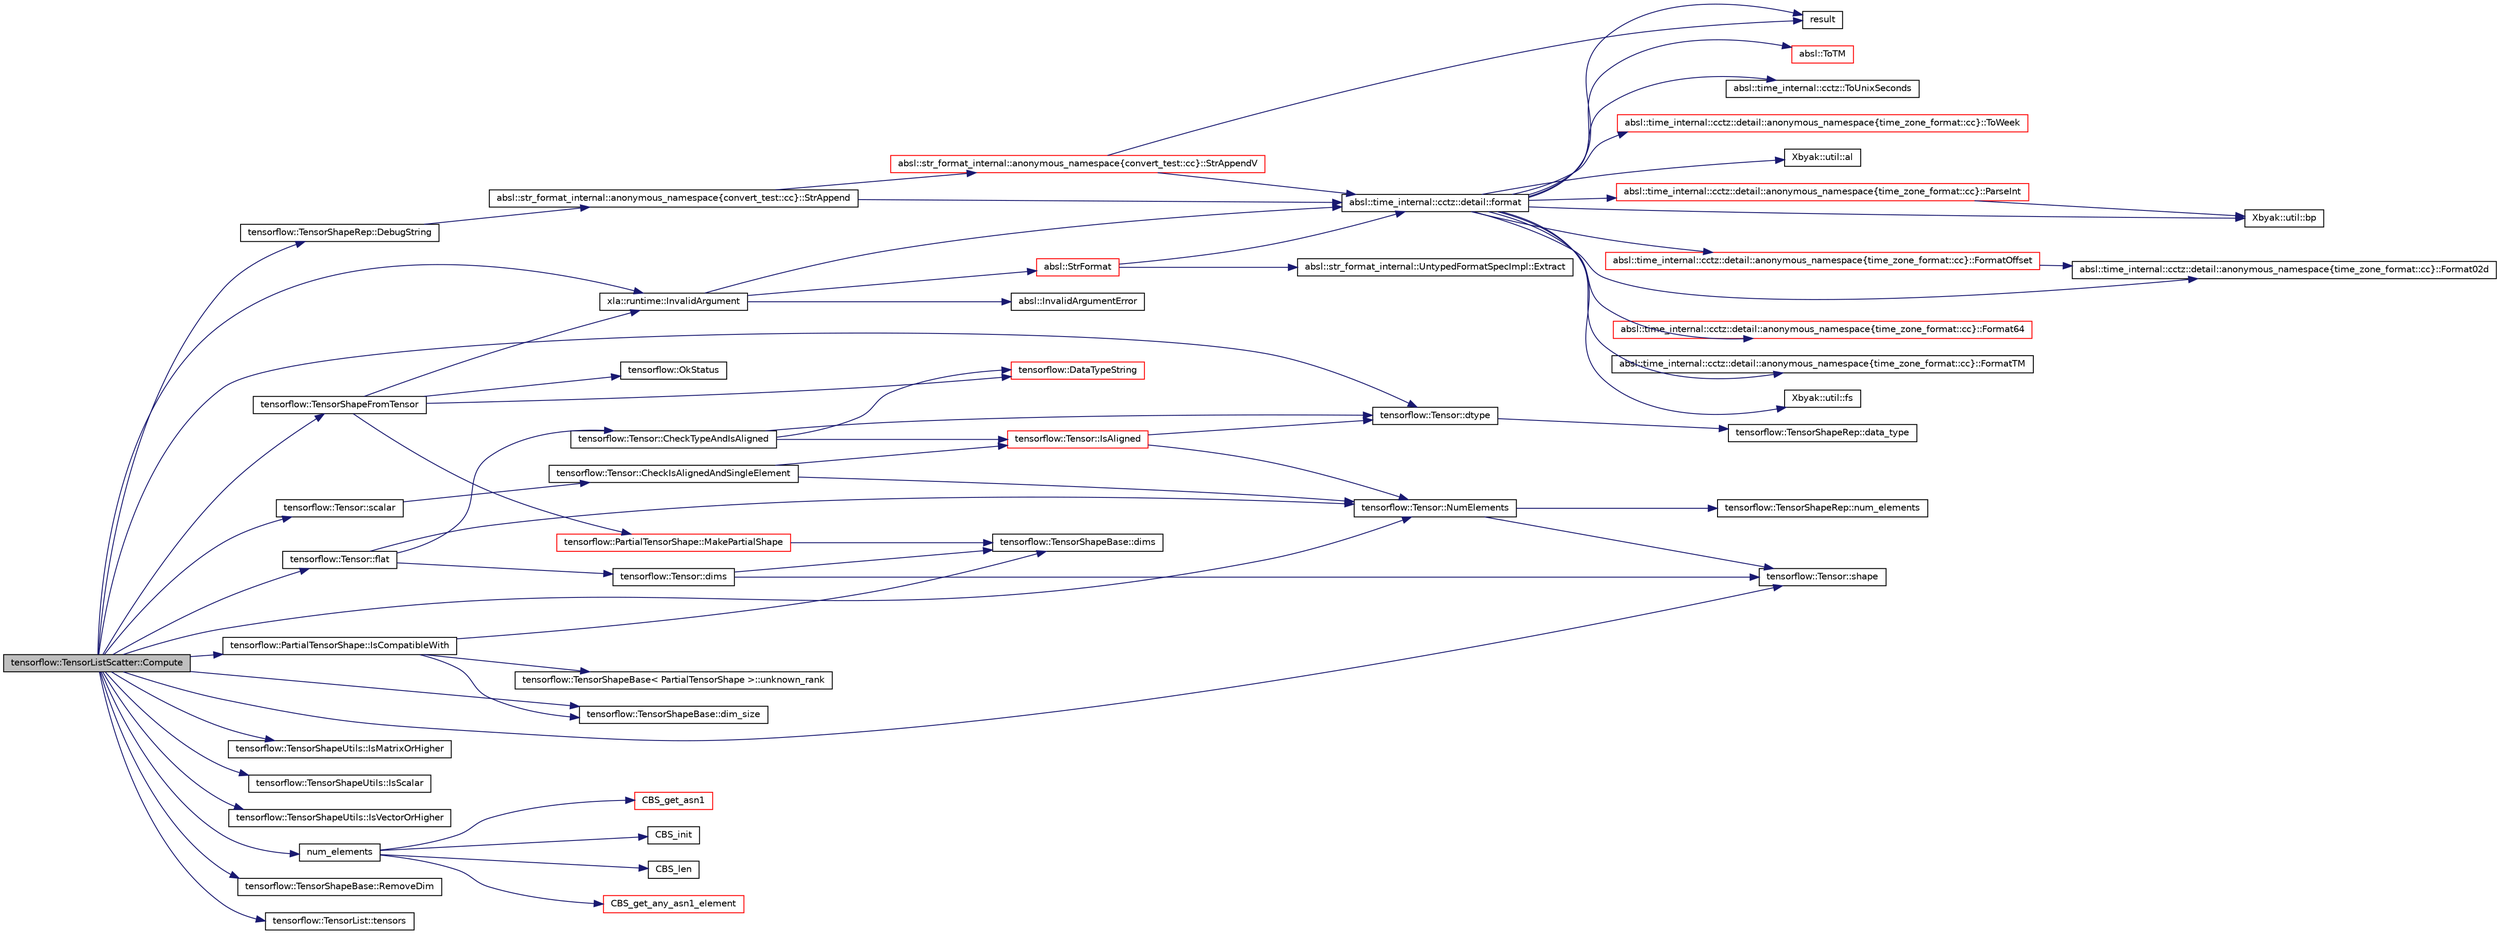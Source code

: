 digraph "tensorflow::TensorListScatter::Compute"
{
 // LATEX_PDF_SIZE
  edge [fontname="Helvetica",fontsize="10",labelfontname="Helvetica",labelfontsize="10"];
  node [fontname="Helvetica",fontsize="10",shape=record];
  rankdir="LR";
  Node1 [label="tensorflow::TensorListScatter::Compute",height=0.2,width=0.4,color="black", fillcolor="grey75", style="filled", fontcolor="black",tooltip=" "];
  Node1 -> Node2 [color="midnightblue",fontsize="10",style="solid",fontname="Helvetica"];
  Node2 [label="tensorflow::TensorShapeRep::DebugString",height=0.2,width=0.4,color="black", fillcolor="white", style="filled",URL="$classtensorflow_1_1TensorShapeRep.html#a9eb7e7e2f3ada166b3f6c8aa59df1ea0",tooltip="For error messages."];
  Node2 -> Node3 [color="midnightblue",fontsize="10",style="solid",fontname="Helvetica"];
  Node3 [label="absl::str_format_internal::anonymous_namespace\{convert_test::cc\}::StrAppend",height=0.2,width=0.4,color="black", fillcolor="white", style="filled",URL="$namespaceabsl_1_1str__format__internal_1_1anonymous__namespace_02convert__test_8cc_03.html#a3917b51af4a8e0ca350d11411d7e6044",tooltip=" "];
  Node3 -> Node4 [color="midnightblue",fontsize="10",style="solid",fontname="Helvetica"];
  Node4 [label="absl::time_internal::cctz::detail::format",height=0.2,width=0.4,color="black", fillcolor="white", style="filled",URL="$namespaceabsl_1_1time__internal_1_1cctz_1_1detail.html#ae80be8cbcab89d8a93c0e31b05ceeeb3",tooltip=" "];
  Node4 -> Node5 [color="midnightblue",fontsize="10",style="solid",fontname="Helvetica"];
  Node5 [label="Xbyak::util::al",height=0.2,width=0.4,color="black", fillcolor="white", style="filled",URL="$namespaceXbyak_1_1util.html#afdc01236f9fc34af08543b60985e3ab0",tooltip=" "];
  Node4 -> Node6 [color="midnightblue",fontsize="10",style="solid",fontname="Helvetica"];
  Node6 [label="Xbyak::util::bp",height=0.2,width=0.4,color="black", fillcolor="white", style="filled",URL="$namespaceXbyak_1_1util.html#a7e9e715e18947aea5ad8556d66b59e4e",tooltip=" "];
  Node4 -> Node7 [color="midnightblue",fontsize="10",style="solid",fontname="Helvetica"];
  Node7 [label="absl::time_internal::cctz::detail::anonymous_namespace\{time_zone_format::cc\}::Format02d",height=0.2,width=0.4,color="black", fillcolor="white", style="filled",URL="$namespaceabsl_1_1time__internal_1_1cctz_1_1detail_1_1anonymous__namespace_02time__zone__format_8cc_03.html#a43dea173766e9e4967205d85761adcb8",tooltip=" "];
  Node4 -> Node8 [color="midnightblue",fontsize="10",style="solid",fontname="Helvetica"];
  Node8 [label="absl::time_internal::cctz::detail::anonymous_namespace\{time_zone_format::cc\}::Format64",height=0.2,width=0.4,color="red", fillcolor="white", style="filled",URL="$namespaceabsl_1_1time__internal_1_1cctz_1_1detail_1_1anonymous__namespace_02time__zone__format_8cc_03.html#ad96431cf1560d6e18a1c9567205bb758",tooltip=" "];
  Node4 -> Node10 [color="midnightblue",fontsize="10",style="solid",fontname="Helvetica"];
  Node10 [label="absl::time_internal::cctz::detail::anonymous_namespace\{time_zone_format::cc\}::FormatOffset",height=0.2,width=0.4,color="red", fillcolor="white", style="filled",URL="$namespaceabsl_1_1time__internal_1_1cctz_1_1detail_1_1anonymous__namespace_02time__zone__format_8cc_03.html#a64d630b46ff14b9348a3bf7ef078061e",tooltip=" "];
  Node10 -> Node7 [color="midnightblue",fontsize="10",style="solid",fontname="Helvetica"];
  Node4 -> Node14 [color="midnightblue",fontsize="10",style="solid",fontname="Helvetica"];
  Node14 [label="absl::time_internal::cctz::detail::anonymous_namespace\{time_zone_format::cc\}::FormatTM",height=0.2,width=0.4,color="black", fillcolor="white", style="filled",URL="$namespaceabsl_1_1time__internal_1_1cctz_1_1detail_1_1anonymous__namespace_02time__zone__format_8cc_03.html#abbd2145baf3e630a28f118e46455acd4",tooltip=" "];
  Node4 -> Node15 [color="midnightblue",fontsize="10",style="solid",fontname="Helvetica"];
  Node15 [label="Xbyak::util::fs",height=0.2,width=0.4,color="black", fillcolor="white", style="filled",URL="$namespaceXbyak_1_1util.html#ae9bfe164eae50d423b4584999115a43f",tooltip=" "];
  Node4 -> Node16 [color="midnightblue",fontsize="10",style="solid",fontname="Helvetica"];
  Node16 [label="absl::time_internal::cctz::detail::anonymous_namespace\{time_zone_format::cc\}::ParseInt",height=0.2,width=0.4,color="red", fillcolor="white", style="filled",URL="$namespaceabsl_1_1time__internal_1_1cctz_1_1detail_1_1anonymous__namespace_02time__zone__format_8cc_03.html#af4d66da171b20d9d64fffc81cb992194",tooltip=" "];
  Node16 -> Node6 [color="midnightblue",fontsize="10",style="solid",fontname="Helvetica"];
  Node4 -> Node17 [color="midnightblue",fontsize="10",style="solid",fontname="Helvetica"];
  Node17 [label="result",height=0.2,width=0.4,color="black", fillcolor="white", style="filled",URL="$hwloc__is__thissystem_8c.html#ab482aea24d0fe3c7ab37981dcd4cdfa0",tooltip=" "];
  Node4 -> Node18 [color="midnightblue",fontsize="10",style="solid",fontname="Helvetica"];
  Node18 [label="absl::ToTM",height=0.2,width=0.4,color="red", fillcolor="white", style="filled",URL="$namespaceabsl.html#ae1b773bd91c4fa9a0250002d0f306980",tooltip=" "];
  Node4 -> Node25 [color="midnightblue",fontsize="10",style="solid",fontname="Helvetica"];
  Node25 [label="absl::time_internal::cctz::ToUnixSeconds",height=0.2,width=0.4,color="black", fillcolor="white", style="filled",URL="$namespaceabsl_1_1time__internal_1_1cctz.html#af121b85d5487185b124d431e49709a0b",tooltip=" "];
  Node4 -> Node26 [color="midnightblue",fontsize="10",style="solid",fontname="Helvetica"];
  Node26 [label="absl::time_internal::cctz::detail::anonymous_namespace\{time_zone_format::cc\}::ToWeek",height=0.2,width=0.4,color="red", fillcolor="white", style="filled",URL="$namespaceabsl_1_1time__internal_1_1cctz_1_1detail_1_1anonymous__namespace_02time__zone__format_8cc_03.html#a9e5412c6c98cf77777104a97bc77863c",tooltip=" "];
  Node3 -> Node31 [color="midnightblue",fontsize="10",style="solid",fontname="Helvetica"];
  Node31 [label="absl::str_format_internal::anonymous_namespace\{convert_test::cc\}::StrAppendV",height=0.2,width=0.4,color="red", fillcolor="white", style="filled",URL="$namespaceabsl_1_1str__format__internal_1_1anonymous__namespace_02convert__test_8cc_03.html#a57d2073d599f6e6d109c2e70ea5e5520",tooltip=" "];
  Node31 -> Node4 [color="midnightblue",fontsize="10",style="solid",fontname="Helvetica"];
  Node31 -> Node17 [color="midnightblue",fontsize="10",style="solid",fontname="Helvetica"];
  Node1 -> Node33 [color="midnightblue",fontsize="10",style="solid",fontname="Helvetica"];
  Node33 [label="tensorflow::TensorShapeBase::dim_size",height=0.2,width=0.4,color="black", fillcolor="white", style="filled",URL="$classtensorflow_1_1TensorShapeBase.html#ab3f69aa5ba63ba9341171fcf7f1c0d0b",tooltip="Returns the number of elements in dimension d. REQUIRES: 0 <= d < dims()"];
  Node1 -> Node34 [color="midnightblue",fontsize="10",style="solid",fontname="Helvetica"];
  Node34 [label="tensorflow::Tensor::dtype",height=0.2,width=0.4,color="black", fillcolor="white", style="filled",URL="$classtensorflow_1_1Tensor.html#a23f706f8a02a3bc4a62d7e42c0bf484b",tooltip="Returns the data type."];
  Node34 -> Node35 [color="midnightblue",fontsize="10",style="solid",fontname="Helvetica"];
  Node35 [label="tensorflow::TensorShapeRep::data_type",height=0.2,width=0.4,color="black", fillcolor="white", style="filled",URL="$classtensorflow_1_1TensorShapeRep.html#af72a25360e31fe2fd97befab46428925",tooltip=" "];
  Node1 -> Node36 [color="midnightblue",fontsize="10",style="solid",fontname="Helvetica"];
  Node36 [label="tensorflow::Tensor::flat",height=0.2,width=0.4,color="black", fillcolor="white", style="filled",URL="$classtensorflow_1_1Tensor.html#ab196bfd9764ac9393a4f50f7724c3584",tooltip="Return the tensor data as an Eigen::Tensor of the data type and a specified shape."];
  Node36 -> Node37 [color="midnightblue",fontsize="10",style="solid",fontname="Helvetica"];
  Node37 [label="tensorflow::Tensor::CheckTypeAndIsAligned",height=0.2,width=0.4,color="black", fillcolor="white", style="filled",URL="$classtensorflow_1_1Tensor.html#a2c84aa871baf27a67e31c2dbfd9c14a8",tooltip=" "];
  Node37 -> Node38 [color="midnightblue",fontsize="10",style="solid",fontname="Helvetica"];
  Node38 [label="tensorflow::DataTypeString",height=0.2,width=0.4,color="red", fillcolor="white", style="filled",URL="$namespacetensorflow.html#af4b9023ba0db842485e11083d1867916",tooltip=" "];
  Node37 -> Node34 [color="midnightblue",fontsize="10",style="solid",fontname="Helvetica"];
  Node37 -> Node46 [color="midnightblue",fontsize="10",style="solid",fontname="Helvetica"];
  Node46 [label="tensorflow::Tensor::IsAligned",height=0.2,width=0.4,color="red", fillcolor="white", style="filled",URL="$classtensorflow_1_1Tensor.html#aa406a2cce450e42ac5717a746f2c612e",tooltip="Returns true iff this tensor is aligned."];
  Node46 -> Node34 [color="midnightblue",fontsize="10",style="solid",fontname="Helvetica"];
  Node46 -> Node47 [color="midnightblue",fontsize="10",style="solid",fontname="Helvetica"];
  Node47 [label="tensorflow::Tensor::NumElements",height=0.2,width=0.4,color="black", fillcolor="white", style="filled",URL="$classtensorflow_1_1Tensor.html#a7a5691cf840da97c9188c4519a235ef9",tooltip="Convenience accessor for the tensor shape."];
  Node47 -> Node48 [color="midnightblue",fontsize="10",style="solid",fontname="Helvetica"];
  Node48 [label="tensorflow::TensorShapeRep::num_elements",height=0.2,width=0.4,color="black", fillcolor="white", style="filled",URL="$classtensorflow_1_1TensorShapeRep.html#a849d3012b8e351b240cc004181149a1b",tooltip="Returns the number of elements in the tensor."];
  Node47 -> Node49 [color="midnightblue",fontsize="10",style="solid",fontname="Helvetica"];
  Node49 [label="tensorflow::Tensor::shape",height=0.2,width=0.4,color="black", fillcolor="white", style="filled",URL="$classtensorflow_1_1Tensor.html#a5ec66ef10ce6ec4fbe012ca7380d8bf2",tooltip="Returns the shape of the tensor."];
  Node36 -> Node51 [color="midnightblue",fontsize="10",style="solid",fontname="Helvetica"];
  Node51 [label="tensorflow::Tensor::dims",height=0.2,width=0.4,color="black", fillcolor="white", style="filled",URL="$classtensorflow_1_1Tensor.html#a74c5df2835071d78de9c4ae0fc23efb6",tooltip="Convenience accessor for the tensor shape."];
  Node51 -> Node52 [color="midnightblue",fontsize="10",style="solid",fontname="Helvetica"];
  Node52 [label="tensorflow::TensorShapeBase::dims",height=0.2,width=0.4,color="black", fillcolor="white", style="filled",URL="$classtensorflow_1_1TensorShapeBase.html#a7e9b367b7c1e098335b7b95e22a46fb1",tooltip=" "];
  Node51 -> Node49 [color="midnightblue",fontsize="10",style="solid",fontname="Helvetica"];
  Node36 -> Node47 [color="midnightblue",fontsize="10",style="solid",fontname="Helvetica"];
  Node1 -> Node53 [color="midnightblue",fontsize="10",style="solid",fontname="Helvetica"];
  Node53 [label="xla::runtime::InvalidArgument",height=0.2,width=0.4,color="black", fillcolor="white", style="filled",URL="$namespacexla_1_1runtime.html#afde60085d1254910dc9f06807f5f3359",tooltip=" "];
  Node53 -> Node4 [color="midnightblue",fontsize="10",style="solid",fontname="Helvetica"];
  Node53 -> Node54 [color="midnightblue",fontsize="10",style="solid",fontname="Helvetica"];
  Node54 [label="absl::InvalidArgumentError",height=0.2,width=0.4,color="black", fillcolor="white", style="filled",URL="$namespaceabsl.html#a08a9c00e9bf27e116240cca4a9b6d264",tooltip=" "];
  Node53 -> Node55 [color="midnightblue",fontsize="10",style="solid",fontname="Helvetica"];
  Node55 [label="absl::StrFormat",height=0.2,width=0.4,color="red", fillcolor="white", style="filled",URL="$namespaceabsl.html#a98cbbfcb2d5675cc43cc9a278c015294",tooltip=" "];
  Node55 -> Node56 [color="midnightblue",fontsize="10",style="solid",fontname="Helvetica"];
  Node56 [label="absl::str_format_internal::UntypedFormatSpecImpl::Extract",height=0.2,width=0.4,color="black", fillcolor="white", style="filled",URL="$classabsl_1_1str__format__internal_1_1UntypedFormatSpecImpl.html#a0449fdca97c4c92133ab608b7f471bfb",tooltip=" "];
  Node55 -> Node4 [color="midnightblue",fontsize="10",style="solid",fontname="Helvetica"];
  Node1 -> Node65 [color="midnightblue",fontsize="10",style="solid",fontname="Helvetica"];
  Node65 [label="tensorflow::PartialTensorShape::IsCompatibleWith",height=0.2,width=0.4,color="black", fillcolor="white", style="filled",URL="$classtensorflow_1_1PartialTensorShape.html#a2d360949b30b90f9a24c036effffa038",tooltip=" "];
  Node65 -> Node33 [color="midnightblue",fontsize="10",style="solid",fontname="Helvetica"];
  Node65 -> Node52 [color="midnightblue",fontsize="10",style="solid",fontname="Helvetica"];
  Node65 -> Node66 [color="midnightblue",fontsize="10",style="solid",fontname="Helvetica"];
  Node66 [label="tensorflow::TensorShapeBase\< PartialTensorShape \>::unknown_rank",height=0.2,width=0.4,color="black", fillcolor="white", style="filled",URL="$classtensorflow_1_1TensorShapeBase.html#acbf7dc69f2b5fcab425f70484fd1b4ca",tooltip="Return whether the rank is unknown."];
  Node1 -> Node67 [color="midnightblue",fontsize="10",style="solid",fontname="Helvetica"];
  Node67 [label="tensorflow::TensorShapeUtils::IsMatrixOrHigher",height=0.2,width=0.4,color="black", fillcolor="white", style="filled",URL="$classtensorflow_1_1TensorShapeUtils.html#a2e5d25e9e2f7e34a9e400276eac21d45",tooltip=" "];
  Node1 -> Node68 [color="midnightblue",fontsize="10",style="solid",fontname="Helvetica"];
  Node68 [label="tensorflow::TensorShapeUtils::IsScalar",height=0.2,width=0.4,color="black", fillcolor="white", style="filled",URL="$classtensorflow_1_1TensorShapeUtils.html#a8ae2b8d9e1494cf09b2f3c20894d3c85",tooltip=" "];
  Node1 -> Node69 [color="midnightblue",fontsize="10",style="solid",fontname="Helvetica"];
  Node69 [label="tensorflow::TensorShapeUtils::IsVectorOrHigher",height=0.2,width=0.4,color="black", fillcolor="white", style="filled",URL="$classtensorflow_1_1TensorShapeUtils.html#ad0fcb4299dca4983591f03f2a0f70a6b",tooltip=" "];
  Node1 -> Node70 [color="midnightblue",fontsize="10",style="solid",fontname="Helvetica"];
  Node70 [label="num_elements",height=0.2,width=0.4,color="black", fillcolor="white", style="filled",URL="$evp__asn1_8c.html#a47e43155390cb15cc9953d82f9052f2d",tooltip=" "];
  Node70 -> Node71 [color="midnightblue",fontsize="10",style="solid",fontname="Helvetica"];
  Node71 [label="CBS_get_any_asn1_element",height=0.2,width=0.4,color="red", fillcolor="white", style="filled",URL="$cbs_8c.html#af5092691e3d36cfc3f39bb1ebc365116",tooltip=" "];
  Node70 -> Node81 [color="midnightblue",fontsize="10",style="solid",fontname="Helvetica"];
  Node81 [label="CBS_get_asn1",height=0.2,width=0.4,color="red", fillcolor="white", style="filled",URL="$cbs_8c.html#a5c136233c05843f86bca51f0f3f30b03",tooltip=" "];
  Node70 -> Node75 [color="midnightblue",fontsize="10",style="solid",fontname="Helvetica"];
  Node75 [label="CBS_init",height=0.2,width=0.4,color="black", fillcolor="white", style="filled",URL="$cbs_8c.html#ac587774d4452a909fb5893b280142d8e",tooltip=" "];
  Node70 -> Node78 [color="midnightblue",fontsize="10",style="solid",fontname="Helvetica"];
  Node78 [label="CBS_len",height=0.2,width=0.4,color="black", fillcolor="white", style="filled",URL="$cbs_8c.html#ae5086f90f48904b16a72d3a4c6eb5b9d",tooltip=" "];
  Node1 -> Node47 [color="midnightblue",fontsize="10",style="solid",fontname="Helvetica"];
  Node1 -> Node85 [color="midnightblue",fontsize="10",style="solid",fontname="Helvetica"];
  Node85 [label="tensorflow::TensorShapeBase::RemoveDim",height=0.2,width=0.4,color="black", fillcolor="white", style="filled",URL="$classtensorflow_1_1TensorShapeBase.html#a85b9ff6ffd5c040722f69b5d7f2eef11",tooltip="Removes dimension d from the TensorShape. REQUIRES: 0 <= d < dims()"];
  Node1 -> Node86 [color="midnightblue",fontsize="10",style="solid",fontname="Helvetica"];
  Node86 [label="tensorflow::Tensor::scalar",height=0.2,width=0.4,color="black", fillcolor="white", style="filled",URL="$classtensorflow_1_1Tensor.html#af36b0667149599e4b47d8207330c5a59",tooltip="Return the Tensor data as a TensorMap of fixed size 1: TensorMap<TensorFixedSize<T,..."];
  Node86 -> Node87 [color="midnightblue",fontsize="10",style="solid",fontname="Helvetica"];
  Node87 [label="tensorflow::Tensor::CheckIsAlignedAndSingleElement",height=0.2,width=0.4,color="black", fillcolor="white", style="filled",URL="$classtensorflow_1_1Tensor.html#a277fbe9e7bea1043517556c27ee6aa0a",tooltip=" "];
  Node87 -> Node46 [color="midnightblue",fontsize="10",style="solid",fontname="Helvetica"];
  Node87 -> Node47 [color="midnightblue",fontsize="10",style="solid",fontname="Helvetica"];
  Node1 -> Node49 [color="midnightblue",fontsize="10",style="solid",fontname="Helvetica"];
  Node1 -> Node88 [color="midnightblue",fontsize="10",style="solid",fontname="Helvetica"];
  Node88 [label="tensorflow::TensorList::tensors",height=0.2,width=0.4,color="black", fillcolor="white", style="filled",URL="$structtensorflow_1_1TensorList.html#a3ba0a636f8205c968e3f2dd1a2c293bf",tooltip=" "];
  Node1 -> Node89 [color="midnightblue",fontsize="10",style="solid",fontname="Helvetica"];
  Node89 [label="tensorflow::TensorShapeFromTensor",height=0.2,width=0.4,color="black", fillcolor="white", style="filled",URL="$namespacetensorflow.html#abcbfbb2e0abfd1e5f88db4942e99eb48",tooltip=" "];
  Node89 -> Node38 [color="midnightblue",fontsize="10",style="solid",fontname="Helvetica"];
  Node89 -> Node53 [color="midnightblue",fontsize="10",style="solid",fontname="Helvetica"];
  Node89 -> Node90 [color="midnightblue",fontsize="10",style="solid",fontname="Helvetica"];
  Node90 [label="tensorflow::PartialTensorShape::MakePartialShape",height=0.2,width=0.4,color="red", fillcolor="white", style="filled",URL="$classtensorflow_1_1PartialTensorShape.html#ae2c52b07d218c863912bf19c156dc38b",tooltip="Returns a PartialTensorShape whose dimensions are dims[0], dims[1], ..., dims[n-1]...."];
  Node90 -> Node52 [color="midnightblue",fontsize="10",style="solid",fontname="Helvetica"];
  Node89 -> Node92 [color="midnightblue",fontsize="10",style="solid",fontname="Helvetica"];
  Node92 [label="tensorflow::OkStatus",height=0.2,width=0.4,color="black", fillcolor="white", style="filled",URL="$namespacetensorflow.html#ae917771d9f367e0ee8187ccc1fc608ea",tooltip=" "];
}
